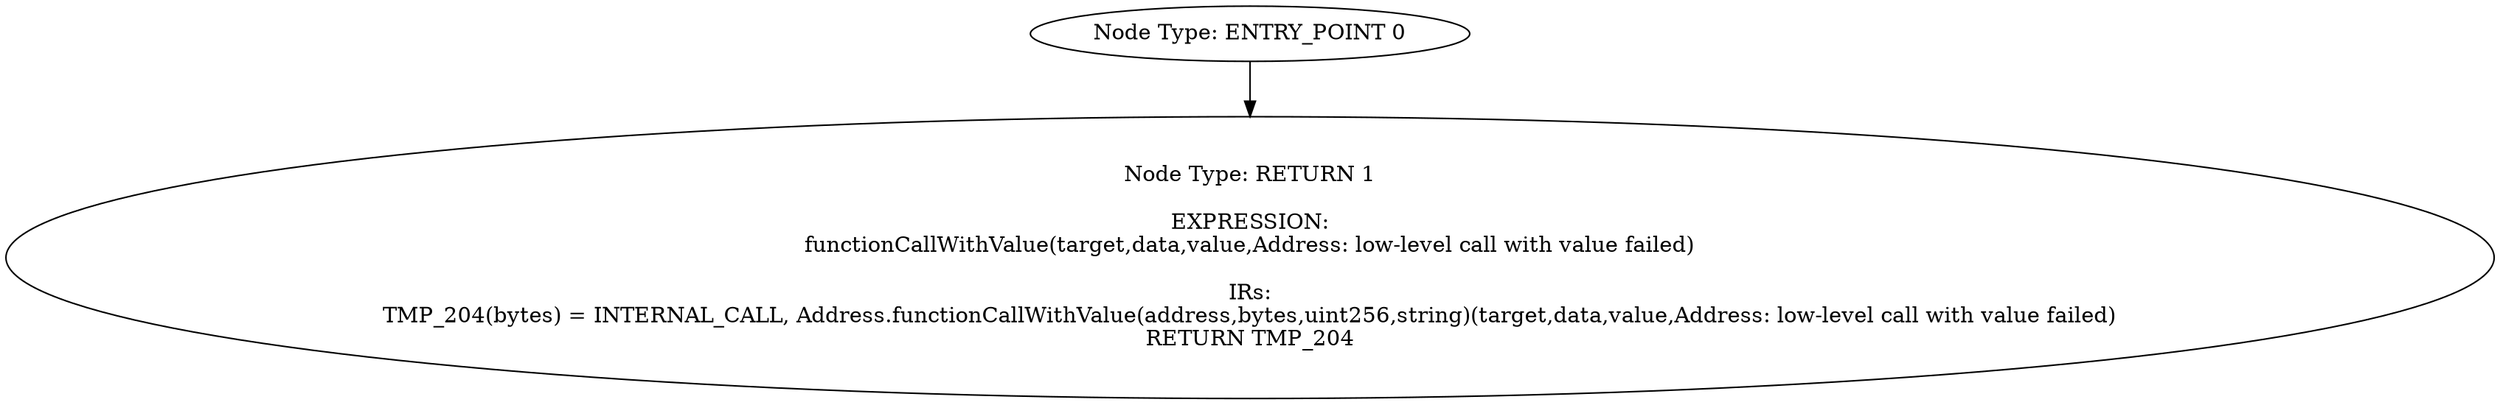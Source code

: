digraph{
0[label="Node Type: ENTRY_POINT 0
"];
0->1;
1[label="Node Type: RETURN 1

EXPRESSION:
functionCallWithValue(target,data,value,Address: low-level call with value failed)

IRs:
TMP_204(bytes) = INTERNAL_CALL, Address.functionCallWithValue(address,bytes,uint256,string)(target,data,value,Address: low-level call with value failed)
RETURN TMP_204"];
}
